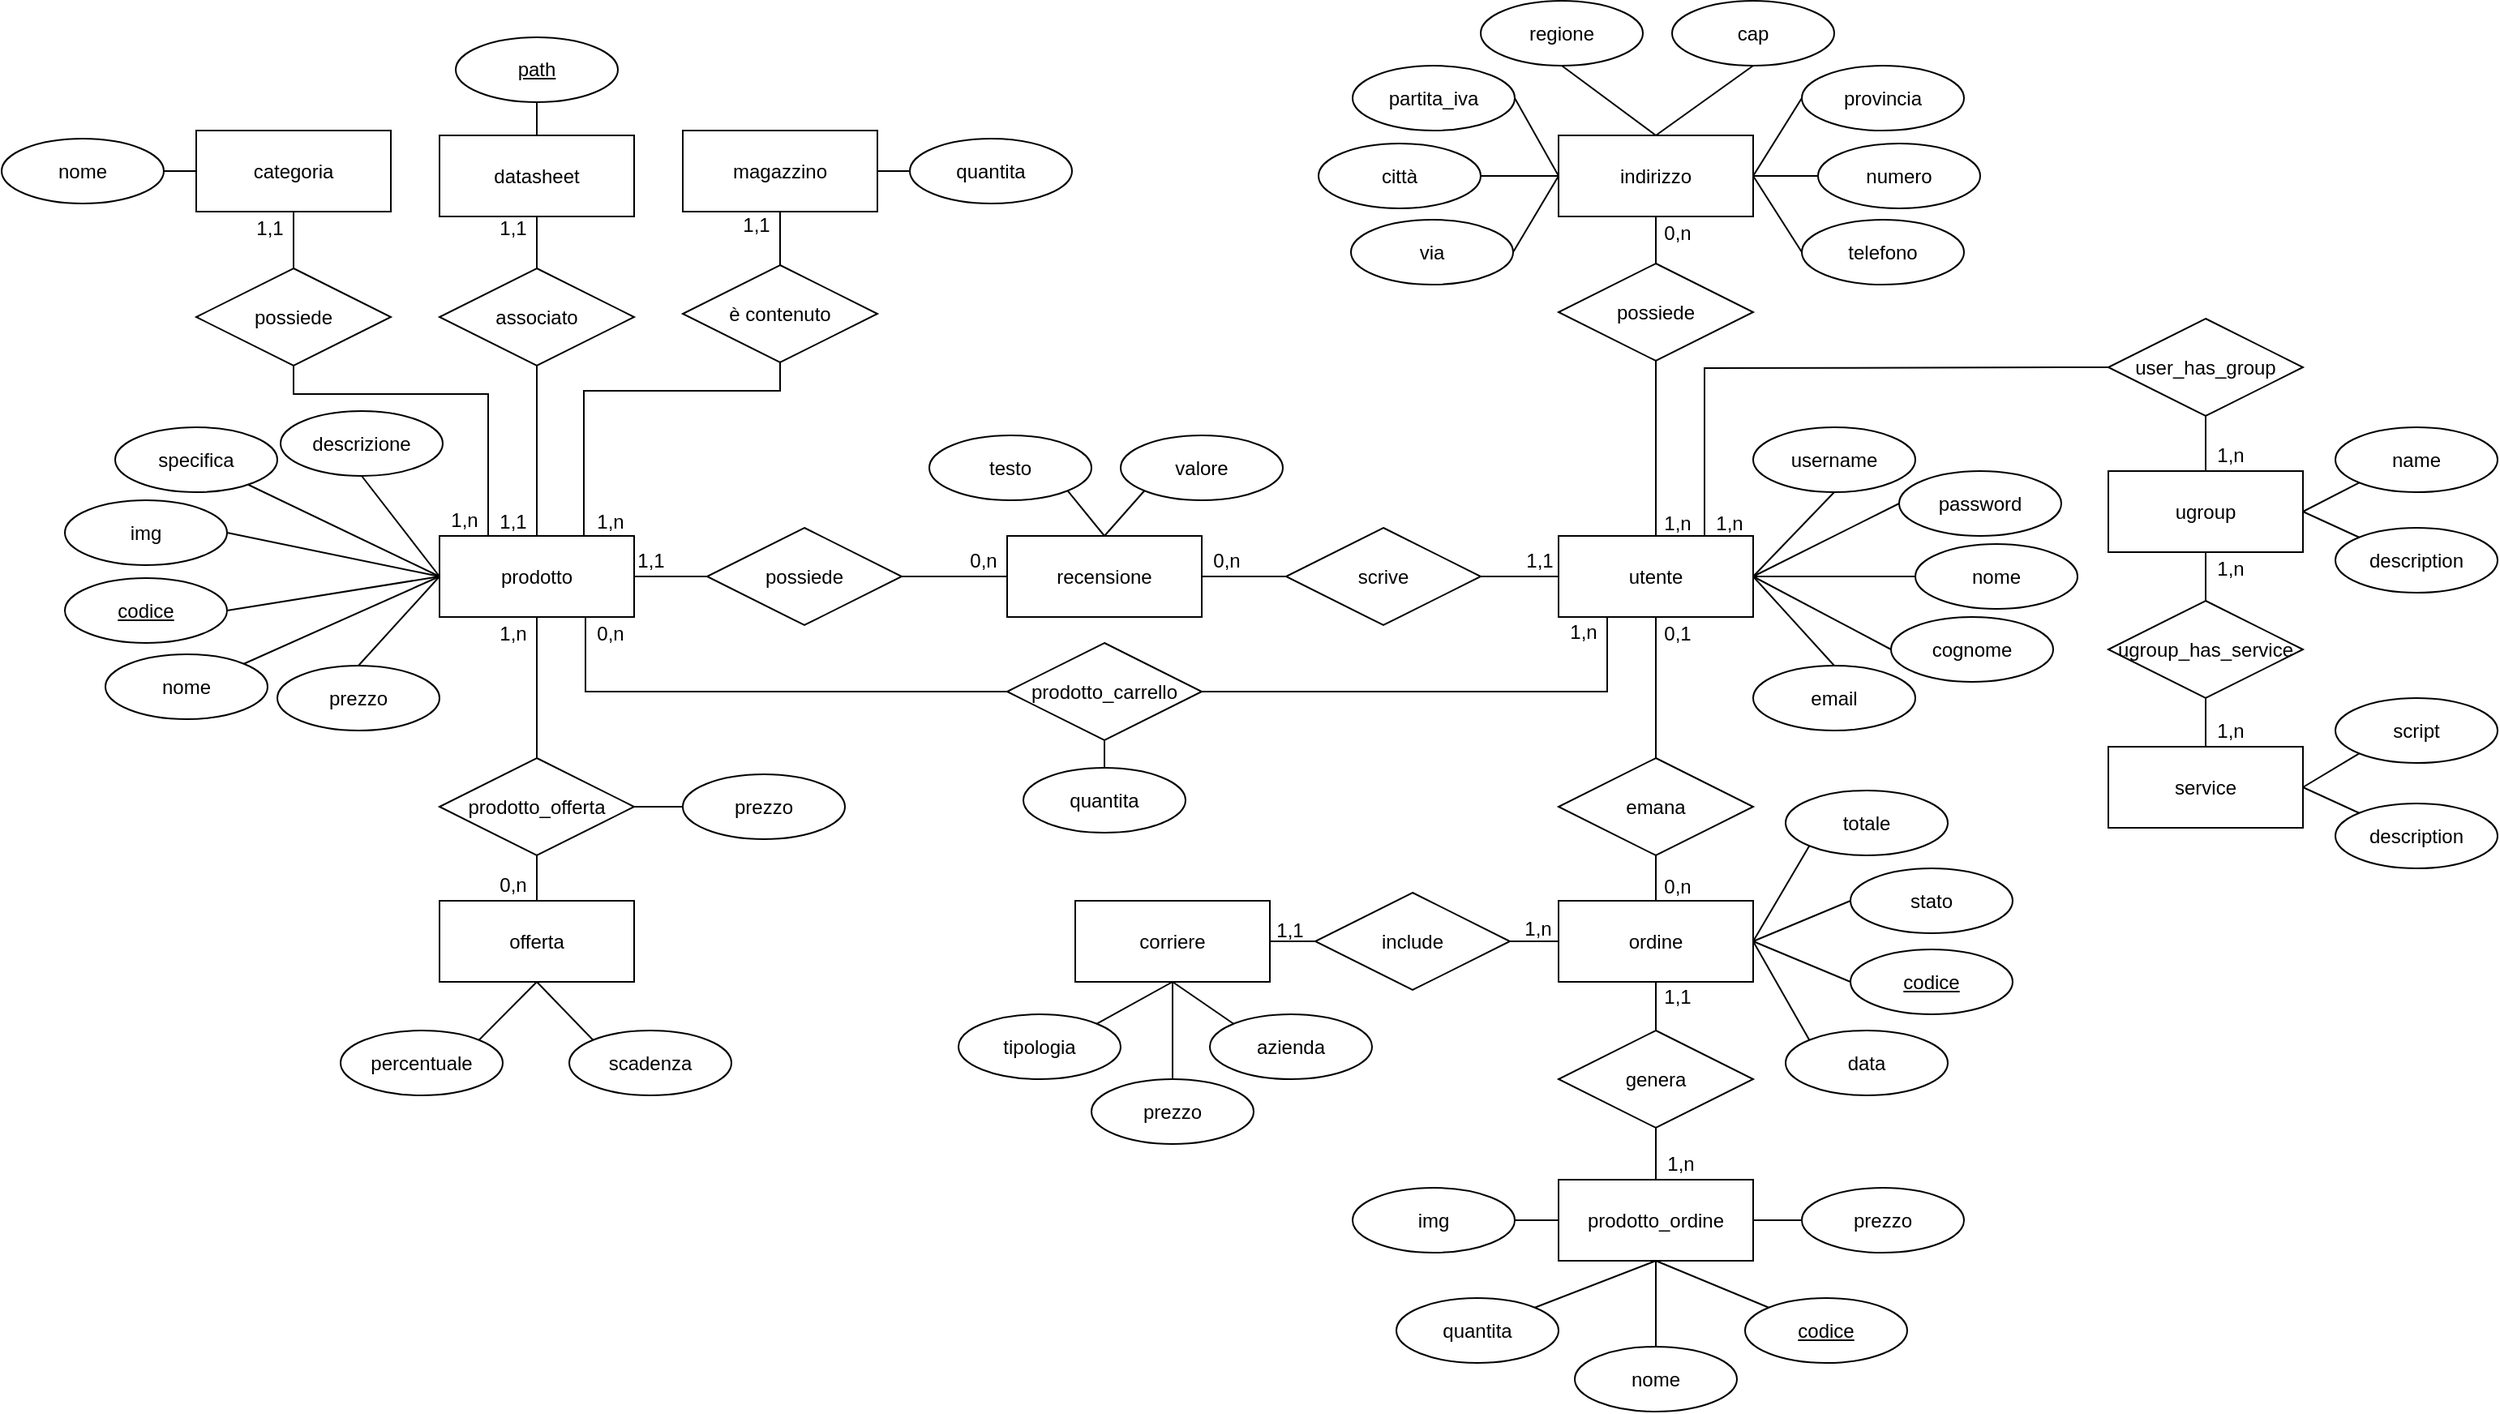 <mxfile version="18.0.4" type="device"><diagram id="rZBCRpn8y3lxOP1_0kcP" name="db_v01"><mxGraphModel dx="2652" dy="927" grid="1" gridSize="10" guides="1" tooltips="1" connect="1" arrows="1" fold="1" page="1" pageScale="1" pageWidth="1169" pageHeight="1654" math="0" shadow="0"><root><mxCell id="0"/><mxCell id="1" parent="0"/><mxCell id="PPL3FIEZLF0GADrZpGpo-33" style="edgeStyle=none;rounded=0;orthogonalLoop=1;jettySize=auto;html=1;exitX=1;exitY=0.5;exitDx=0;exitDy=0;entryX=0;entryY=0.5;entryDx=0;entryDy=0;endArrow=none;endFill=0;strokeColor=default;" parent="1" source="HXTTg1F7yr9fY4xVRhga-2" target="HXTTg1F7yr9fY4xVRhga-7" edge="1"><mxGeometry relative="1" as="geometry"/></mxCell><mxCell id="HXTTg1F7yr9fY4xVRhga-2" value="codice" style="ellipse;whiteSpace=wrap;html=1;align=center;fontStyle=4;" parent="1" vertex="1"><mxGeometry x="-1130" y="383.5" width="100" height="40" as="geometry"/></mxCell><mxCell id="PPL3FIEZLF0GADrZpGpo-35" style="edgeStyle=none;rounded=0;orthogonalLoop=1;jettySize=auto;html=1;exitX=1;exitY=0;exitDx=0;exitDy=0;entryX=0;entryY=0.5;entryDx=0;entryDy=0;endArrow=none;endFill=0;strokeColor=default;" parent="1" source="HXTTg1F7yr9fY4xVRhga-3" target="HXTTg1F7yr9fY4xVRhga-7" edge="1"><mxGeometry relative="1" as="geometry"/></mxCell><mxCell id="HXTTg1F7yr9fY4xVRhga-3" value="nome" style="ellipse;whiteSpace=wrap;html=1;align=center;" parent="1" vertex="1"><mxGeometry x="-1105" y="430.5" width="100" height="40" as="geometry"/></mxCell><mxCell id="PPL3FIEZLF0GADrZpGpo-36" style="edgeStyle=none;rounded=0;orthogonalLoop=1;jettySize=auto;html=1;exitX=0.5;exitY=0;exitDx=0;exitDy=0;entryX=0;entryY=0.5;entryDx=0;entryDy=0;endArrow=none;endFill=0;strokeColor=default;" parent="1" source="HXTTg1F7yr9fY4xVRhga-4" target="HXTTg1F7yr9fY4xVRhga-7" edge="1"><mxGeometry relative="1" as="geometry"/></mxCell><mxCell id="HXTTg1F7yr9fY4xVRhga-4" value="prezzo" style="ellipse;whiteSpace=wrap;html=1;align=center;" parent="1" vertex="1"><mxGeometry x="-999" y="437.5" width="100" height="40" as="geometry"/></mxCell><mxCell id="hb7rKFnI74r9YaULRPb5-3" style="edgeStyle=orthogonalEdgeStyle;rounded=0;orthogonalLoop=1;jettySize=auto;html=1;exitX=0.75;exitY=0;exitDx=0;exitDy=0;entryX=0.5;entryY=1;entryDx=0;entryDy=0;endArrow=none;endFill=0;" parent="1" source="HXTTg1F7yr9fY4xVRhga-7" target="hb7rKFnI74r9YaULRPb5-1" edge="1"><mxGeometry relative="1" as="geometry"><mxPoint x="-1279" y="70" as="sourcePoint"/><Array as="points"><mxPoint x="-810" y="357"/><mxPoint x="-810" y="268"/><mxPoint x="-689" y="268"/></Array></mxGeometry></mxCell><mxCell id="Nj4cu7G2waHQBmU_IpYs-49" style="edgeStyle=orthogonalEdgeStyle;rounded=0;orthogonalLoop=1;jettySize=auto;html=1;exitX=0.75;exitY=1;exitDx=0;exitDy=0;entryX=0;entryY=0.5;entryDx=0;entryDy=0;endArrow=none;endFill=0;" parent="1" source="HXTTg1F7yr9fY4xVRhga-7" target="Nj4cu7G2waHQBmU_IpYs-48" edge="1"><mxGeometry relative="1" as="geometry"><Array as="points"><mxPoint x="-809" y="454"/></Array></mxGeometry></mxCell><mxCell id="N5ZZeixdjZtR9YtJ72bi-24" style="edgeStyle=orthogonalEdgeStyle;rounded=0;orthogonalLoop=1;jettySize=auto;html=1;exitX=1;exitY=0.5;exitDx=0;exitDy=0;entryX=0;entryY=0.5;entryDx=0;entryDy=0;endArrow=none;endFill=0;" parent="1" source="HXTTg1F7yr9fY4xVRhga-7" target="N5ZZeixdjZtR9YtJ72bi-23" edge="1"><mxGeometry relative="1" as="geometry"><Array as="points"><mxPoint x="-679" y="382.5"/></Array></mxGeometry></mxCell><mxCell id="kK_XxSkZ6d9OUdo9F1Rx-5" style="edgeStyle=orthogonalEdgeStyle;rounded=0;orthogonalLoop=1;jettySize=auto;html=1;exitX=0.5;exitY=1;exitDx=0;exitDy=0;entryX=0.5;entryY=0;entryDx=0;entryDy=0;endArrow=none;endFill=0;" edge="1" parent="1" source="HXTTg1F7yr9fY4xVRhga-7" target="PPL3FIEZLF0GADrZpGpo-22"><mxGeometry relative="1" as="geometry"/></mxCell><mxCell id="HXTTg1F7yr9fY4xVRhga-7" value="prodotto" style="whiteSpace=wrap;html=1;align=center;" parent="1" vertex="1"><mxGeometry x="-899" y="357.5" width="120" height="50" as="geometry"/></mxCell><mxCell id="kK_XxSkZ6d9OUdo9F1Rx-3" style="edgeStyle=orthogonalEdgeStyle;rounded=0;orthogonalLoop=1;jettySize=auto;html=1;exitX=0.5;exitY=1;exitDx=0;exitDy=0;endArrow=none;endFill=0;entryX=0.25;entryY=0;entryDx=0;entryDy=0;" edge="1" parent="1" source="HXTTg1F7yr9fY4xVRhga-8" target="HXTTg1F7yr9fY4xVRhga-7"><mxGeometry relative="1" as="geometry"><mxPoint x="-860" y="320" as="targetPoint"/><Array as="points"><mxPoint x="-989" y="270"/><mxPoint x="-869" y="270"/></Array></mxGeometry></mxCell><mxCell id="HXTTg1F7yr9fY4xVRhga-8" value="possiede" style="shape=rhombus;perimeter=rhombusPerimeter;whiteSpace=wrap;html=1;align=center;" parent="1" vertex="1"><mxGeometry x="-1049" y="192.5" width="120" height="60" as="geometry"/></mxCell><mxCell id="PPL3FIEZLF0GADrZpGpo-17" style="edgeStyle=orthogonalEdgeStyle;rounded=0;orthogonalLoop=1;jettySize=auto;html=1;exitX=0.5;exitY=1;exitDx=0;exitDy=0;entryX=0.5;entryY=0;entryDx=0;entryDy=0;endArrow=none;endFill=0;strokeColor=default;" parent="1" source="dRcfp_UVzo1Xr5OwUOKP-3" target="PPL3FIEZLF0GADrZpGpo-8" edge="1"><mxGeometry relative="1" as="geometry"/></mxCell><mxCell id="PPL3FIEZLF0GADrZpGpo-71" style="edgeStyle=none;rounded=0;orthogonalLoop=1;jettySize=auto;html=1;exitX=1;exitY=0.5;exitDx=0;exitDy=0;entryX=0;entryY=1;entryDx=0;entryDy=0;endArrow=none;endFill=0;strokeColor=default;" parent="1" source="dRcfp_UVzo1Xr5OwUOKP-3" target="Nj4cu7G2waHQBmU_IpYs-57" edge="1"><mxGeometry relative="1" as="geometry"/></mxCell><mxCell id="PPL3FIEZLF0GADrZpGpo-72" style="edgeStyle=none;rounded=0;orthogonalLoop=1;jettySize=auto;html=1;exitX=1;exitY=0.5;exitDx=0;exitDy=0;entryX=0;entryY=0.5;entryDx=0;entryDy=0;endArrow=none;endFill=0;strokeColor=default;" parent="1" source="dRcfp_UVzo1Xr5OwUOKP-3" target="4EYqwgqDkpDHo7v0obJj-6" edge="1"><mxGeometry relative="1" as="geometry"/></mxCell><mxCell id="PPL3FIEZLF0GADrZpGpo-73" style="edgeStyle=none;rounded=0;orthogonalLoop=1;jettySize=auto;html=1;exitX=1;exitY=0.5;exitDx=0;exitDy=0;entryX=0;entryY=0.5;entryDx=0;entryDy=0;endArrow=none;endFill=0;strokeColor=default;" parent="1" source="dRcfp_UVzo1Xr5OwUOKP-3" target="Nj4cu7G2waHQBmU_IpYs-68" edge="1"><mxGeometry relative="1" as="geometry"/></mxCell><mxCell id="PPL3FIEZLF0GADrZpGpo-74" style="edgeStyle=none;rounded=0;orthogonalLoop=1;jettySize=auto;html=1;exitX=1;exitY=0.5;exitDx=0;exitDy=0;entryX=0;entryY=0;entryDx=0;entryDy=0;endArrow=none;endFill=0;strokeColor=default;" parent="1" source="dRcfp_UVzo1Xr5OwUOKP-3" target="Nj4cu7G2waHQBmU_IpYs-70" edge="1"><mxGeometry relative="1" as="geometry"/></mxCell><mxCell id="dRcfp_UVzo1Xr5OwUOKP-3" value="ordine" style="whiteSpace=wrap;html=1;align=center;" parent="1" vertex="1"><mxGeometry x="-209" y="582.5" width="120" height="50" as="geometry"/></mxCell><mxCell id="PPL3FIEZLF0GADrZpGpo-43" style="edgeStyle=none;rounded=0;orthogonalLoop=1;jettySize=auto;html=1;exitX=0.5;exitY=1;exitDx=0;exitDy=0;endArrow=none;endFill=0;strokeColor=default;" parent="1" source="dRcfp_UVzo1Xr5OwUOKP-5" target="Nj4cu7G2waHQBmU_IpYs-15" edge="1"><mxGeometry relative="1" as="geometry"/></mxCell><mxCell id="PPL3FIEZLF0GADrZpGpo-52" style="edgeStyle=none;rounded=0;orthogonalLoop=1;jettySize=auto;html=1;exitX=1;exitY=0.5;exitDx=0;exitDy=0;entryX=0;entryY=0.5;entryDx=0;entryDy=0;endArrow=none;endFill=0;strokeColor=default;" parent="1" source="dRcfp_UVzo1Xr5OwUOKP-5" target="Nj4cu7G2waHQBmU_IpYs-5" edge="1"><mxGeometry relative="1" as="geometry"/></mxCell><mxCell id="dRcfp_UVzo1Xr5OwUOKP-5" value="indirizzo" style="whiteSpace=wrap;html=1;align=center;" parent="1" vertex="1"><mxGeometry x="-209" y="110.5" width="120" height="50" as="geometry"/></mxCell><mxCell id="Nj4cu7G2waHQBmU_IpYs-40" style="edgeStyle=orthogonalEdgeStyle;rounded=0;orthogonalLoop=1;jettySize=auto;html=1;exitX=0.5;exitY=0;exitDx=0;exitDy=0;endArrow=none;endFill=0;entryX=0.5;entryY=1;entryDx=0;entryDy=0;" parent="1" source="dRcfp_UVzo1Xr5OwUOKP-6" target="Nj4cu7G2waHQBmU_IpYs-15" edge="1"><mxGeometry relative="1" as="geometry"><mxPoint x="-149" y="320.5" as="targetPoint"/><Array as="points"/></mxGeometry></mxCell><mxCell id="Nj4cu7G2waHQBmU_IpYs-66" style="rounded=0;orthogonalLoop=1;jettySize=auto;html=1;exitX=0.5;exitY=1;exitDx=0;exitDy=0;entryX=0.5;entryY=0;entryDx=0;entryDy=0;endArrow=none;endFill=0;" parent="1" source="dRcfp_UVzo1Xr5OwUOKP-6" target="Nj4cu7G2waHQBmU_IpYs-65" edge="1"><mxGeometry relative="1" as="geometry"><mxPoint x="-169" y="367.5" as="sourcePoint"/></mxGeometry></mxCell><mxCell id="PPL3FIEZLF0GADrZpGpo-54" style="edgeStyle=none;rounded=0;orthogonalLoop=1;jettySize=auto;html=1;exitX=1;exitY=0.5;exitDx=0;exitDy=0;entryX=0.5;entryY=1;entryDx=0;entryDy=0;endArrow=none;endFill=0;strokeColor=default;" parent="1" source="dRcfp_UVzo1Xr5OwUOKP-6" target="Nj4cu7G2waHQBmU_IpYs-1" edge="1"><mxGeometry relative="1" as="geometry"/></mxCell><mxCell id="PPL3FIEZLF0GADrZpGpo-55" style="edgeStyle=none;rounded=0;orthogonalLoop=1;jettySize=auto;html=1;exitX=1;exitY=0.5;exitDx=0;exitDy=0;entryX=0;entryY=0.5;entryDx=0;entryDy=0;endArrow=none;endFill=0;strokeColor=default;" parent="1" source="dRcfp_UVzo1Xr5OwUOKP-6" target="LU8GtvrZ2vo2hRmfdLnF-4" edge="1"><mxGeometry relative="1" as="geometry"/></mxCell><mxCell id="PPL3FIEZLF0GADrZpGpo-56" style="edgeStyle=none;rounded=0;orthogonalLoop=1;jettySize=auto;html=1;exitX=1;exitY=0.5;exitDx=0;exitDy=0;entryX=0;entryY=0.5;entryDx=0;entryDy=0;endArrow=none;endFill=0;strokeColor=default;" parent="1" source="dRcfp_UVzo1Xr5OwUOKP-6" target="LU8GtvrZ2vo2hRmfdLnF-1" edge="1"><mxGeometry relative="1" as="geometry"/></mxCell><mxCell id="PPL3FIEZLF0GADrZpGpo-57" style="edgeStyle=none;rounded=0;orthogonalLoop=1;jettySize=auto;html=1;exitX=1;exitY=0.5;exitDx=0;exitDy=0;entryX=0;entryY=0.5;entryDx=0;entryDy=0;endArrow=none;endFill=0;strokeColor=default;" parent="1" source="dRcfp_UVzo1Xr5OwUOKP-6" target="LU8GtvrZ2vo2hRmfdLnF-2" edge="1"><mxGeometry relative="1" as="geometry"/></mxCell><mxCell id="PPL3FIEZLF0GADrZpGpo-58" style="edgeStyle=none;rounded=0;orthogonalLoop=1;jettySize=auto;html=1;exitX=1;exitY=0.5;exitDx=0;exitDy=0;entryX=0.5;entryY=0;entryDx=0;entryDy=0;endArrow=none;endFill=0;strokeColor=default;" parent="1" source="dRcfp_UVzo1Xr5OwUOKP-6" target="LU8GtvrZ2vo2hRmfdLnF-3" edge="1"><mxGeometry relative="1" as="geometry"/></mxCell><mxCell id="PPL3FIEZLF0GADrZpGpo-96" style="edgeStyle=none;rounded=0;orthogonalLoop=1;jettySize=auto;html=1;exitX=0.75;exitY=0;exitDx=0;exitDy=0;entryX=0;entryY=0.5;entryDx=0;entryDy=0;endArrow=none;endFill=0;strokeColor=default;" parent="1" source="dRcfp_UVzo1Xr5OwUOKP-6" target="PPL3FIEZLF0GADrZpGpo-83" edge="1"><mxGeometry relative="1" as="geometry"><Array as="points"><mxPoint x="-119" y="254"/></Array></mxGeometry></mxCell><mxCell id="dRcfp_UVzo1Xr5OwUOKP-6" value="utente" style="whiteSpace=wrap;html=1;align=center;" parent="1" vertex="1"><mxGeometry x="-209" y="357.5" width="120" height="50" as="geometry"/></mxCell><mxCell id="dRcfp_UVzo1Xr5OwUOKP-43" style="edgeStyle=orthogonalEdgeStyle;rounded=0;orthogonalLoop=1;jettySize=auto;html=1;exitX=0;exitY=0.5;exitDx=0;exitDy=0;entryX=1;entryY=0.5;entryDx=0;entryDy=0;endArrow=none;endFill=0;" parent="1" source="dRcfp_UVzo1Xr5OwUOKP-9" target="N5ZZeixdjZtR9YtJ72bi-23" edge="1"><mxGeometry relative="1" as="geometry"/></mxCell><mxCell id="dRcfp_UVzo1Xr5OwUOKP-9" value="recensione" style="whiteSpace=wrap;html=1;align=center;" parent="1" vertex="1"><mxGeometry x="-549" y="357.5" width="120" height="50" as="geometry"/></mxCell><mxCell id="dRcfp_UVzo1Xr5OwUOKP-34" style="edgeStyle=orthogonalEdgeStyle;rounded=0;orthogonalLoop=1;jettySize=auto;html=1;exitX=0.5;exitY=1;exitDx=0;exitDy=0;entryX=0.5;entryY=0;entryDx=0;entryDy=0;endArrow=none;endFill=0;" parent="1" source="dRcfp_UVzo1Xr5OwUOKP-10" target="HXTTg1F7yr9fY4xVRhga-8" edge="1"><mxGeometry relative="1" as="geometry"/></mxCell><mxCell id="dRcfp_UVzo1Xr5OwUOKP-10" value="categoria" style="whiteSpace=wrap;html=1;align=center;" parent="1" vertex="1"><mxGeometry x="-1049" y="107.5" width="120" height="50" as="geometry"/></mxCell><mxCell id="dRcfp_UVzo1Xr5OwUOKP-40" style="rounded=0;orthogonalLoop=1;jettySize=auto;html=1;endArrow=none;endFill=0;entryX=0.5;entryY=0;entryDx=0;entryDy=0;exitX=0;exitY=1;exitDx=0;exitDy=0;" parent="1" source="dRcfp_UVzo1Xr5OwUOKP-17" target="dRcfp_UVzo1Xr5OwUOKP-9" edge="1"><mxGeometry relative="1" as="geometry"><mxPoint x="-674" y="107.5" as="targetPoint"/></mxGeometry></mxCell><mxCell id="dRcfp_UVzo1Xr5OwUOKP-17" value="valore" style="ellipse;whiteSpace=wrap;html=1;align=center;" parent="1" vertex="1"><mxGeometry x="-479" y="295.5" width="100" height="40" as="geometry"/></mxCell><mxCell id="dRcfp_UVzo1Xr5OwUOKP-39" style="rounded=0;orthogonalLoop=1;jettySize=auto;html=1;exitX=1;exitY=1;exitDx=0;exitDy=0;entryX=0.5;entryY=0;entryDx=0;entryDy=0;endArrow=none;endFill=0;" parent="1" source="dRcfp_UVzo1Xr5OwUOKP-19" target="dRcfp_UVzo1Xr5OwUOKP-9" edge="1"><mxGeometry relative="1" as="geometry"/></mxCell><mxCell id="dRcfp_UVzo1Xr5OwUOKP-19" value="testo" style="ellipse;whiteSpace=wrap;html=1;align=center;" parent="1" vertex="1"><mxGeometry x="-597" y="295.5" width="100" height="40" as="geometry"/></mxCell><mxCell id="dRcfp_UVzo1Xr5OwUOKP-20" value="quantita" style="ellipse;whiteSpace=wrap;html=1;align=center;" parent="1" vertex="1"><mxGeometry x="-609" y="112.5" width="100" height="40" as="geometry"/></mxCell><mxCell id="dRcfp_UVzo1Xr5OwUOKP-25" value="offerta" style="whiteSpace=wrap;html=1;align=center;" parent="1" vertex="1"><mxGeometry x="-899" y="582.5" width="120" height="50" as="geometry"/></mxCell><mxCell id="kK_XxSkZ6d9OUdo9F1Rx-7" style="rounded=0;orthogonalLoop=1;jettySize=auto;html=1;exitX=1;exitY=0;exitDx=0;exitDy=0;entryX=0.5;entryY=1;entryDx=0;entryDy=0;endArrow=none;endFill=0;" edge="1" parent="1" source="dRcfp_UVzo1Xr5OwUOKP-26" target="dRcfp_UVzo1Xr5OwUOKP-25"><mxGeometry relative="1" as="geometry"/></mxCell><mxCell id="dRcfp_UVzo1Xr5OwUOKP-26" value="percentuale" style="ellipse;whiteSpace=wrap;html=1;align=center;" parent="1" vertex="1"><mxGeometry x="-960" y="662.5" width="100" height="40" as="geometry"/></mxCell><mxCell id="PPL3FIEZLF0GADrZpGpo-30" style="edgeStyle=orthogonalEdgeStyle;rounded=0;orthogonalLoop=1;jettySize=auto;html=1;exitX=1;exitY=0.5;exitDx=0;exitDy=0;entryX=0;entryY=0.5;entryDx=0;entryDy=0;endArrow=none;endFill=0;strokeColor=default;" parent="1" source="dRcfp_UVzo1Xr5OwUOKP-35" target="dRcfp_UVzo1Xr5OwUOKP-10" edge="1"><mxGeometry relative="1" as="geometry"/></mxCell><mxCell id="dRcfp_UVzo1Xr5OwUOKP-35" value="nome" style="ellipse;whiteSpace=wrap;html=1;align=center;" parent="1" vertex="1"><mxGeometry x="-1169" y="112.5" width="100" height="40" as="geometry"/></mxCell><mxCell id="PPL3FIEZLF0GADrZpGpo-29" style="edgeStyle=orthogonalEdgeStyle;rounded=0;orthogonalLoop=1;jettySize=auto;html=1;exitX=0.5;exitY=0;exitDx=0;exitDy=0;entryX=0.5;entryY=1;entryDx=0;entryDy=0;endArrow=none;endFill=0;strokeColor=default;" parent="1" source="hb7rKFnI74r9YaULRPb5-1" target="hb7rKFnI74r9YaULRPb5-5" edge="1"><mxGeometry relative="1" as="geometry"/></mxCell><mxCell id="hb7rKFnI74r9YaULRPb5-1" value="è contenuto" style="shape=rhombus;perimeter=rhombusPerimeter;whiteSpace=wrap;html=1;align=center;" parent="1" vertex="1"><mxGeometry x="-749" y="190.5" width="120" height="60" as="geometry"/></mxCell><mxCell id="PPL3FIEZLF0GADrZpGpo-31" style="edgeStyle=orthogonalEdgeStyle;rounded=0;orthogonalLoop=1;jettySize=auto;html=1;exitX=1;exitY=0.5;exitDx=0;exitDy=0;entryX=0;entryY=0.5;entryDx=0;entryDy=0;endArrow=none;endFill=0;strokeColor=default;" parent="1" source="hb7rKFnI74r9YaULRPb5-5" target="dRcfp_UVzo1Xr5OwUOKP-20" edge="1"><mxGeometry relative="1" as="geometry"/></mxCell><mxCell id="hb7rKFnI74r9YaULRPb5-5" value="magazzino" style="shape=ext;margin=0;double=0;whiteSpace=wrap;html=1;align=center;strokeWidth=1;" parent="1" vertex="1"><mxGeometry x="-749" y="107.5" width="120" height="50" as="geometry"/></mxCell><mxCell id="LU8GtvrZ2vo2hRmfdLnF-1" value="nome" style="ellipse;whiteSpace=wrap;html=1;align=center;" parent="1" vertex="1"><mxGeometry x="11" y="362.5" width="100" height="40" as="geometry"/></mxCell><mxCell id="LU8GtvrZ2vo2hRmfdLnF-2" value="cognome" style="ellipse;whiteSpace=wrap;html=1;align=center;" parent="1" vertex="1"><mxGeometry x="-4" y="407.5" width="100" height="40" as="geometry"/></mxCell><mxCell id="LU8GtvrZ2vo2hRmfdLnF-3" value="email" style="ellipse;whiteSpace=wrap;html=1;align=center;" parent="1" vertex="1"><mxGeometry x="-89" y="437.5" width="100" height="40" as="geometry"/></mxCell><mxCell id="LU8GtvrZ2vo2hRmfdLnF-4" value="password" style="ellipse;whiteSpace=wrap;html=1;align=center;" parent="1" vertex="1"><mxGeometry x="1" y="317.5" width="100" height="40" as="geometry"/></mxCell><mxCell id="Nj4cu7G2waHQBmU_IpYs-64" style="edgeStyle=orthogonalEdgeStyle;rounded=0;orthogonalLoop=1;jettySize=auto;html=1;exitX=0.5;exitY=0;exitDx=0;exitDy=0;entryX=0.5;entryY=1;entryDx=0;entryDy=0;endArrow=none;endFill=0;" parent="1" edge="1"><mxGeometry relative="1" as="geometry"><mxPoint x="-489" y="533.5" as="sourcePoint"/><mxPoint x="-489" y="523.5" as="targetPoint"/></mxGeometry></mxCell><mxCell id="tV9_cfzH09w8gij1NPxG-5" value="quantita" style="ellipse;whiteSpace=wrap;html=1;align=center;" parent="1" vertex="1"><mxGeometry x="-539" y="500.5" width="100" height="40" as="geometry"/></mxCell><mxCell id="Nj4cu7G2waHQBmU_IpYs-1" value="username" style="ellipse;whiteSpace=wrap;html=1;align=center;" parent="1" vertex="1"><mxGeometry x="-89" y="290.5" width="100" height="40" as="geometry"/></mxCell><mxCell id="Nj4cu7G2waHQBmU_IpYs-15" value="possiede" style="shape=rhombus;perimeter=rhombusPerimeter;whiteSpace=wrap;html=1;align=center;" parent="1" vertex="1"><mxGeometry x="-209" y="189.5" width="120" height="60" as="geometry"/></mxCell><mxCell id="Nj4cu7G2waHQBmU_IpYs-44" style="edgeStyle=orthogonalEdgeStyle;rounded=0;orthogonalLoop=1;jettySize=auto;html=1;exitX=0;exitY=0.5;exitDx=0;exitDy=0;entryX=1;entryY=0.5;entryDx=0;entryDy=0;endArrow=none;endFill=0;" parent="1" source="Nj4cu7G2waHQBmU_IpYs-42" target="dRcfp_UVzo1Xr5OwUOKP-9" edge="1"><mxGeometry relative="1" as="geometry"><Array as="points"><mxPoint x="-394" y="382.5"/><mxPoint x="-394" y="382.5"/></Array></mxGeometry></mxCell><mxCell id="PPL3FIEZLF0GADrZpGpo-26" style="edgeStyle=orthogonalEdgeStyle;rounded=0;orthogonalLoop=1;jettySize=auto;html=1;exitX=1;exitY=0.5;exitDx=0;exitDy=0;entryX=0;entryY=0.5;entryDx=0;entryDy=0;endArrow=none;endFill=0;strokeColor=default;" parent="1" source="Nj4cu7G2waHQBmU_IpYs-42" target="dRcfp_UVzo1Xr5OwUOKP-6" edge="1"><mxGeometry relative="1" as="geometry"/></mxCell><mxCell id="Nj4cu7G2waHQBmU_IpYs-42" value="scrive" style="shape=rhombus;perimeter=rhombusPerimeter;whiteSpace=wrap;html=1;align=center;" parent="1" vertex="1"><mxGeometry x="-377" y="352.5" width="120" height="60" as="geometry"/></mxCell><mxCell id="Nj4cu7G2waHQBmU_IpYs-50" style="edgeStyle=orthogonalEdgeStyle;rounded=0;orthogonalLoop=1;jettySize=auto;html=1;entryX=0.25;entryY=1;entryDx=0;entryDy=0;endArrow=none;endFill=0;exitX=1;exitY=0.5;exitDx=0;exitDy=0;" parent="1" source="Nj4cu7G2waHQBmU_IpYs-48" target="dRcfp_UVzo1Xr5OwUOKP-6" edge="1"><mxGeometry relative="1" as="geometry"><mxPoint x="-178.95" y="367.47" as="targetPoint"/><mxPoint x="-429.001" y="467.496" as="sourcePoint"/><Array as="points"><mxPoint x="-179" y="454"/></Array></mxGeometry></mxCell><mxCell id="PPL3FIEZLF0GADrZpGpo-78" style="edgeStyle=none;rounded=0;orthogonalLoop=1;jettySize=auto;html=1;exitX=0.5;exitY=1;exitDx=0;exitDy=0;entryX=0.5;entryY=0;entryDx=0;entryDy=0;endArrow=none;endFill=0;strokeColor=default;" parent="1" source="Nj4cu7G2waHQBmU_IpYs-48" target="tV9_cfzH09w8gij1NPxG-5" edge="1"><mxGeometry relative="1" as="geometry"/></mxCell><mxCell id="Nj4cu7G2waHQBmU_IpYs-48" value="prodotto_carrello" style="shape=rhombus;perimeter=rhombusPerimeter;whiteSpace=wrap;html=1;align=center;" parent="1" vertex="1"><mxGeometry x="-549" y="423.5" width="120" height="60" as="geometry"/></mxCell><mxCell id="Nj4cu7G2waHQBmU_IpYs-57" value="totale" style="ellipse;whiteSpace=wrap;html=1;align=center;" parent="1" vertex="1"><mxGeometry x="-69" y="514.5" width="100" height="40" as="geometry"/></mxCell><mxCell id="Nj4cu7G2waHQBmU_IpYs-67" style="edgeStyle=none;rounded=0;orthogonalLoop=1;jettySize=auto;html=1;exitX=0.5;exitY=1;exitDx=0;exitDy=0;entryX=0.5;entryY=0;entryDx=0;entryDy=0;endArrow=none;endFill=0;" parent="1" source="Nj4cu7G2waHQBmU_IpYs-65" target="dRcfp_UVzo1Xr5OwUOKP-3" edge="1"><mxGeometry relative="1" as="geometry"/></mxCell><mxCell id="Nj4cu7G2waHQBmU_IpYs-65" value="emana" style="shape=rhombus;perimeter=rhombusPerimeter;whiteSpace=wrap;html=1;align=center;" parent="1" vertex="1"><mxGeometry x="-209" y="494.5" width="120" height="60" as="geometry"/></mxCell><mxCell id="Nj4cu7G2waHQBmU_IpYs-68" value="codice" style="ellipse;whiteSpace=wrap;html=1;align=center;fontStyle=4" parent="1" vertex="1"><mxGeometry x="-29" y="612.5" width="100" height="40" as="geometry"/></mxCell><mxCell id="Nj4cu7G2waHQBmU_IpYs-70" value="data" style="ellipse;whiteSpace=wrap;html=1;align=center;" parent="1" vertex="1"><mxGeometry x="-69" y="662.5" width="100" height="40" as="geometry"/></mxCell><mxCell id="N5ZZeixdjZtR9YtJ72bi-7" value="1,n" style="text;html=1;align=center;verticalAlign=middle;resizable=0;points=[];autosize=1;strokeColor=none;fillColor=none;" parent="1" vertex="1"><mxGeometry x="-899" y="337.5" width="30" height="20" as="geometry"/></mxCell><mxCell id="N5ZZeixdjZtR9YtJ72bi-9" value="0,n" style="text;html=1;align=center;verticalAlign=middle;resizable=0;points=[];autosize=1;strokeColor=none;fillColor=none;" parent="1" vertex="1"><mxGeometry x="-869" y="562.5" width="30" height="20" as="geometry"/></mxCell><mxCell id="N5ZZeixdjZtR9YtJ72bi-10" value="0,n" style="text;html=1;align=center;verticalAlign=middle;resizable=0;points=[];autosize=1;strokeColor=none;fillColor=none;" parent="1" vertex="1"><mxGeometry x="-579" y="362.5" width="30" height="20" as="geometry"/></mxCell><mxCell id="N5ZZeixdjZtR9YtJ72bi-11" value="1,n" style="text;html=1;align=center;verticalAlign=middle;resizable=0;points=[];autosize=1;strokeColor=none;fillColor=none;" parent="1" vertex="1"><mxGeometry x="-809" y="338.5" width="30" height="20" as="geometry"/></mxCell><mxCell id="N5ZZeixdjZtR9YtJ72bi-12" value="1,1" style="text;html=1;align=center;verticalAlign=middle;resizable=0;points=[];autosize=1;strokeColor=none;fillColor=none;" parent="1" vertex="1"><mxGeometry x="-784" y="362.5" width="30" height="20" as="geometry"/></mxCell><mxCell id="N5ZZeixdjZtR9YtJ72bi-13" value="0,n" style="text;html=1;align=center;verticalAlign=middle;resizable=0;points=[];autosize=1;strokeColor=none;fillColor=none;" parent="1" vertex="1"><mxGeometry x="-809" y="407.5" width="30" height="20" as="geometry"/></mxCell><mxCell id="N5ZZeixdjZtR9YtJ72bi-17" value="0,1" style="text;html=1;align=center;verticalAlign=middle;resizable=0;points=[];autosize=1;strokeColor=none;fillColor=none;" parent="1" vertex="1"><mxGeometry x="-151" y="407.5" width="30" height="20" as="geometry"/></mxCell><mxCell id="N5ZZeixdjZtR9YtJ72bi-18" value="0,n" style="text;html=1;align=center;verticalAlign=middle;resizable=0;points=[];autosize=1;strokeColor=none;fillColor=none;" parent="1" vertex="1"><mxGeometry x="-151" y="160.5" width="30" height="20" as="geometry"/></mxCell><mxCell id="N5ZZeixdjZtR9YtJ72bi-19" value="1,1" style="text;html=1;align=center;verticalAlign=middle;resizable=0;points=[];autosize=1;strokeColor=none;fillColor=none;" parent="1" vertex="1"><mxGeometry x="-236" y="362.5" width="30" height="20" as="geometry"/></mxCell><mxCell id="N5ZZeixdjZtR9YtJ72bi-20" value="0,n" style="text;html=1;align=center;verticalAlign=middle;resizable=0;points=[];autosize=1;strokeColor=none;fillColor=none;" parent="1" vertex="1"><mxGeometry x="-429" y="362.5" width="30" height="20" as="geometry"/></mxCell><mxCell id="N5ZZeixdjZtR9YtJ72bi-21" value="1,n" style="text;html=1;align=center;verticalAlign=middle;resizable=0;points=[];autosize=1;strokeColor=none;fillColor=none;" parent="1" vertex="1"><mxGeometry x="-151" y="339.5" width="30" height="20" as="geometry"/></mxCell><mxCell id="N5ZZeixdjZtR9YtJ72bi-22" value="0,n" style="text;html=1;align=center;verticalAlign=middle;resizable=0;points=[];autosize=1;strokeColor=none;fillColor=none;" parent="1" vertex="1"><mxGeometry x="-151" y="563.5" width="30" height="20" as="geometry"/></mxCell><mxCell id="N5ZZeixdjZtR9YtJ72bi-23" value="possiede" style="shape=rhombus;perimeter=rhombusPerimeter;whiteSpace=wrap;html=1;align=center;" parent="1" vertex="1"><mxGeometry x="-734" y="352.5" width="120" height="60" as="geometry"/></mxCell><mxCell id="N5ZZeixdjZtR9YtJ72bi-25" value="1,1" style="text;html=1;align=center;verticalAlign=middle;resizable=0;points=[];autosize=1;strokeColor=none;fillColor=none;" parent="1" vertex="1"><mxGeometry x="-719" y="155.5" width="30" height="20" as="geometry"/></mxCell><mxCell id="N5ZZeixdjZtR9YtJ72bi-26" value="1,1" style="text;html=1;align=center;verticalAlign=middle;resizable=0;points=[];autosize=1;strokeColor=none;fillColor=none;" parent="1" vertex="1"><mxGeometry x="-1019" y="157.5" width="30" height="20" as="geometry"/></mxCell><mxCell id="tVe89nmwy5Qf4MbLb8Wk-3" style="edgeStyle=orthogonalEdgeStyle;rounded=0;orthogonalLoop=1;jettySize=auto;html=1;entryX=0.5;entryY=1;entryDx=0;entryDy=0;endArrow=none;endFill=0;" parent="1" source="tVe89nmwy5Qf4MbLb8Wk-2" target="tVe89nmwy5Qf4MbLb8Wk-1" edge="1"><mxGeometry relative="1" as="geometry"/></mxCell><mxCell id="kK_XxSkZ6d9OUdo9F1Rx-2" style="edgeStyle=orthogonalEdgeStyle;rounded=0;orthogonalLoop=1;jettySize=auto;html=1;exitX=0.5;exitY=1;exitDx=0;exitDy=0;entryX=0.5;entryY=0;entryDx=0;entryDy=0;endArrow=none;endFill=0;" edge="1" parent="1" source="tVe89nmwy5Qf4MbLb8Wk-2" target="HXTTg1F7yr9fY4xVRhga-7"><mxGeometry relative="1" as="geometry"/></mxCell><mxCell id="tVe89nmwy5Qf4MbLb8Wk-2" value="associato" style="shape=rhombus;perimeter=rhombusPerimeter;whiteSpace=wrap;html=1;align=center;" parent="1" vertex="1"><mxGeometry x="-899" y="192.5" width="120" height="60" as="geometry"/></mxCell><mxCell id="tVe89nmwy5Qf4MbLb8Wk-5" value="1,1" style="text;html=1;align=center;verticalAlign=middle;resizable=0;points=[];autosize=1;strokeColor=none;fillColor=none;" parent="1" vertex="1"><mxGeometry x="-869" y="338.5" width="30" height="20" as="geometry"/></mxCell><mxCell id="tVe89nmwy5Qf4MbLb8Wk-7" style="edgeStyle=orthogonalEdgeStyle;rounded=0;orthogonalLoop=1;jettySize=auto;html=1;exitX=0.5;exitY=1;exitDx=0;exitDy=0;entryX=0.5;entryY=0;entryDx=0;entryDy=0;endArrow=none;endFill=0;" parent="1" source="tVe89nmwy5Qf4MbLb8Wk-6" target="tVe89nmwy5Qf4MbLb8Wk-1" edge="1"><mxGeometry relative="1" as="geometry"/></mxCell><mxCell id="tVe89nmwy5Qf4MbLb8Wk-6" value="path" style="ellipse;whiteSpace=wrap;html=1;align=center;fontStyle=4;" parent="1" vertex="1"><mxGeometry x="-889" y="50" width="100" height="40" as="geometry"/></mxCell><mxCell id="tVe89nmwy5Qf4MbLb8Wk-18" style="edgeStyle=orthogonalEdgeStyle;rounded=0;orthogonalLoop=1;jettySize=auto;html=1;exitX=1;exitY=0.5;exitDx=0;exitDy=0;entryX=0;entryY=0.5;entryDx=0;entryDy=0;endArrow=none;endFill=0;" parent="1" source="tVe89nmwy5Qf4MbLb8Wk-9" target="tVe89nmwy5Qf4MbLb8Wk-17" edge="1"><mxGeometry relative="1" as="geometry"/></mxCell><mxCell id="PPL3FIEZLF0GADrZpGpo-60" style="edgeStyle=none;rounded=0;orthogonalLoop=1;jettySize=auto;html=1;exitX=0.5;exitY=1;exitDx=0;exitDy=0;entryX=0;entryY=0;entryDx=0;entryDy=0;endArrow=none;endFill=0;strokeColor=default;" parent="1" source="tVe89nmwy5Qf4MbLb8Wk-9" target="tVe89nmwy5Qf4MbLb8Wk-12" edge="1"><mxGeometry relative="1" as="geometry"/></mxCell><mxCell id="tVe89nmwy5Qf4MbLb8Wk-9" value="corriere" style="whiteSpace=wrap;html=1;align=center;" parent="1" vertex="1"><mxGeometry x="-507" y="582.5" width="120" height="50" as="geometry"/></mxCell><mxCell id="PPL3FIEZLF0GADrZpGpo-63" style="edgeStyle=none;rounded=0;orthogonalLoop=1;jettySize=auto;html=1;exitX=0.5;exitY=0;exitDx=0;exitDy=0;entryX=0.5;entryY=1;entryDx=0;entryDy=0;endArrow=none;endFill=0;strokeColor=default;" parent="1" source="tVe89nmwy5Qf4MbLb8Wk-10" target="tVe89nmwy5Qf4MbLb8Wk-9" edge="1"><mxGeometry relative="1" as="geometry"/></mxCell><mxCell id="tVe89nmwy5Qf4MbLb8Wk-10" value="prezzo" style="ellipse;whiteSpace=wrap;html=1;align=center;" parent="1" vertex="1"><mxGeometry x="-497" y="692.5" width="100" height="40" as="geometry"/></mxCell><mxCell id="PPL3FIEZLF0GADrZpGpo-61" style="edgeStyle=none;rounded=0;orthogonalLoop=1;jettySize=auto;html=1;exitX=1;exitY=0;exitDx=0;exitDy=0;entryX=0.5;entryY=1;entryDx=0;entryDy=0;endArrow=none;endFill=0;strokeColor=default;" parent="1" source="tVe89nmwy5Qf4MbLb8Wk-11" target="tVe89nmwy5Qf4MbLb8Wk-9" edge="1"><mxGeometry relative="1" as="geometry"/></mxCell><mxCell id="tVe89nmwy5Qf4MbLb8Wk-11" value="tipologia" style="ellipse;whiteSpace=wrap;html=1;align=center;" parent="1" vertex="1"><mxGeometry x="-579" y="652.5" width="100" height="40" as="geometry"/></mxCell><mxCell id="tVe89nmwy5Qf4MbLb8Wk-12" value="azienda" style="ellipse;whiteSpace=wrap;html=1;align=center;" parent="1" vertex="1"><mxGeometry x="-424" y="652.5" width="100" height="40" as="geometry"/></mxCell><mxCell id="tVe89nmwy5Qf4MbLb8Wk-19" style="edgeStyle=orthogonalEdgeStyle;rounded=0;orthogonalLoop=1;jettySize=auto;html=1;exitX=1;exitY=0.5;exitDx=0;exitDy=0;entryX=0;entryY=0.5;entryDx=0;entryDy=0;endArrow=none;endFill=0;" parent="1" source="tVe89nmwy5Qf4MbLb8Wk-17" target="dRcfp_UVzo1Xr5OwUOKP-3" edge="1"><mxGeometry relative="1" as="geometry"/></mxCell><mxCell id="tVe89nmwy5Qf4MbLb8Wk-17" value="include" style="shape=rhombus;perimeter=rhombusPerimeter;whiteSpace=wrap;html=1;align=center;" parent="1" vertex="1"><mxGeometry x="-359" y="577.5" width="120" height="60" as="geometry"/></mxCell><mxCell id="tVe89nmwy5Qf4MbLb8Wk-20" value="1,n" style="text;html=1;align=center;verticalAlign=middle;resizable=0;points=[];autosize=1;strokeColor=none;fillColor=none;" parent="1" vertex="1"><mxGeometry x="-237" y="589.5" width="30" height="20" as="geometry"/></mxCell><mxCell id="tVe89nmwy5Qf4MbLb8Wk-21" value="1,1" style="text;html=1;align=center;verticalAlign=middle;resizable=0;points=[];autosize=1;strokeColor=none;fillColor=none;" parent="1" vertex="1"><mxGeometry x="-390" y="590.5" width="30" height="20" as="geometry"/></mxCell><mxCell id="PPL3FIEZLF0GADrZpGpo-32" style="edgeStyle=none;rounded=0;orthogonalLoop=1;jettySize=auto;html=1;exitX=0.5;exitY=1;exitDx=0;exitDy=0;entryX=0;entryY=0.5;entryDx=0;entryDy=0;endArrow=none;endFill=0;strokeColor=default;" parent="1" source="4EYqwgqDkpDHo7v0obJj-1" target="HXTTg1F7yr9fY4xVRhga-7" edge="1"><mxGeometry relative="1" as="geometry"/></mxCell><mxCell id="4EYqwgqDkpDHo7v0obJj-1" value="descrizione" style="ellipse;whiteSpace=wrap;html=1;align=center;" parent="1" vertex="1"><mxGeometry x="-997" y="280.5" width="100" height="40" as="geometry"/></mxCell><mxCell id="PPL3FIEZLF0GADrZpGpo-39" style="edgeStyle=none;rounded=0;orthogonalLoop=1;jettySize=auto;html=1;entryX=0;entryY=0.5;entryDx=0;entryDy=0;endArrow=none;endFill=0;strokeColor=default;" parent="1" source="4EYqwgqDkpDHo7v0obJj-2" target="HXTTg1F7yr9fY4xVRhga-7" edge="1"><mxGeometry relative="1" as="geometry"/></mxCell><mxCell id="4EYqwgqDkpDHo7v0obJj-2" value="specifica" style="ellipse;whiteSpace=wrap;html=1;align=center;" parent="1" vertex="1"><mxGeometry x="-1099" y="290.5" width="100" height="40" as="geometry"/></mxCell><mxCell id="PPL3FIEZLF0GADrZpGpo-37" style="edgeStyle=none;rounded=0;orthogonalLoop=1;jettySize=auto;html=1;exitX=1;exitY=0.5;exitDx=0;exitDy=0;entryX=0;entryY=0.5;entryDx=0;entryDy=0;endArrow=none;endFill=0;strokeColor=default;" parent="1" source="4EYqwgqDkpDHo7v0obJj-3" target="HXTTg1F7yr9fY4xVRhga-7" edge="1"><mxGeometry relative="1" as="geometry"/></mxCell><mxCell id="4EYqwgqDkpDHo7v0obJj-3" value="img" style="ellipse;whiteSpace=wrap;html=1;align=center;" parent="1" vertex="1"><mxGeometry x="-1130" y="335.5" width="100" height="40" as="geometry"/></mxCell><mxCell id="4EYqwgqDkpDHo7v0obJj-6" value="stato" style="ellipse;whiteSpace=wrap;html=1;align=center;" parent="1" vertex="1"><mxGeometry x="-29" y="562.5" width="100" height="40" as="geometry"/></mxCell><mxCell id="PPL3FIEZLF0GADrZpGpo-69" style="edgeStyle=none;rounded=0;orthogonalLoop=1;jettySize=auto;html=1;exitX=0.5;exitY=1;exitDx=0;exitDy=0;entryX=0;entryY=0;entryDx=0;entryDy=0;endArrow=none;endFill=0;strokeColor=default;" parent="1" source="PPL3FIEZLF0GADrZpGpo-2" target="PPL3FIEZLF0GADrZpGpo-10" edge="1"><mxGeometry relative="1" as="geometry"/></mxCell><mxCell id="PPL3FIEZLF0GADrZpGpo-70" style="edgeStyle=none;rounded=0;orthogonalLoop=1;jettySize=auto;html=1;exitX=1;exitY=0.5;exitDx=0;exitDy=0;entryX=0;entryY=0.5;entryDx=0;entryDy=0;endArrow=none;endFill=0;strokeColor=default;" parent="1" source="PPL3FIEZLF0GADrZpGpo-2" target="PPL3FIEZLF0GADrZpGpo-7" edge="1"><mxGeometry relative="1" as="geometry"/></mxCell><mxCell id="PPL3FIEZLF0GADrZpGpo-2" value="prodotto_ordine" style="whiteSpace=wrap;html=1;align=center;" parent="1" vertex="1"><mxGeometry x="-209" y="754.5" width="120" height="50" as="geometry"/></mxCell><mxCell id="PPL3FIEZLF0GADrZpGpo-66" style="edgeStyle=none;rounded=0;orthogonalLoop=1;jettySize=auto;html=1;exitX=1;exitY=0.5;exitDx=0;exitDy=0;entryX=0;entryY=0.5;entryDx=0;entryDy=0;endArrow=none;endFill=0;strokeColor=default;" parent="1" source="PPL3FIEZLF0GADrZpGpo-5" target="PPL3FIEZLF0GADrZpGpo-2" edge="1"><mxGeometry relative="1" as="geometry"/></mxCell><mxCell id="PPL3FIEZLF0GADrZpGpo-5" value="img" style="ellipse;whiteSpace=wrap;html=1;align=center;" parent="1" vertex="1"><mxGeometry x="-336" y="759.5" width="100" height="40" as="geometry"/></mxCell><mxCell id="PPL3FIEZLF0GADrZpGpo-7" value="prezzo" style="ellipse;whiteSpace=wrap;html=1;align=center;" parent="1" vertex="1"><mxGeometry x="-59" y="759.5" width="100" height="40" as="geometry"/></mxCell><mxCell id="PPL3FIEZLF0GADrZpGpo-18" style="edgeStyle=orthogonalEdgeStyle;rounded=0;orthogonalLoop=1;jettySize=auto;html=1;exitX=0.5;exitY=1;exitDx=0;exitDy=0;entryX=0.5;entryY=0;entryDx=0;entryDy=0;endArrow=none;endFill=0;strokeColor=default;" parent="1" source="PPL3FIEZLF0GADrZpGpo-8" target="PPL3FIEZLF0GADrZpGpo-2" edge="1"><mxGeometry relative="1" as="geometry"/></mxCell><mxCell id="PPL3FIEZLF0GADrZpGpo-8" value="genera" style="shape=rhombus;perimeter=rhombusPerimeter;whiteSpace=wrap;html=1;align=center;" parent="1" vertex="1"><mxGeometry x="-209" y="662.5" width="120" height="60" as="geometry"/></mxCell><mxCell id="PPL3FIEZLF0GADrZpGpo-9" value="1,1" style="text;html=1;align=center;verticalAlign=middle;resizable=0;points=[];autosize=1;strokeColor=none;fillColor=none;" parent="1" vertex="1"><mxGeometry x="-151" y="631.5" width="30" height="20" as="geometry"/></mxCell><mxCell id="PPL3FIEZLF0GADrZpGpo-10" value="codice" style="ellipse;whiteSpace=wrap;html=1;align=center;fontStyle=4" parent="1" vertex="1"><mxGeometry x="-94" y="827.5" width="100" height="40" as="geometry"/></mxCell><mxCell id="PPL3FIEZLF0GADrZpGpo-68" style="edgeStyle=none;rounded=0;orthogonalLoop=1;jettySize=auto;html=1;exitX=0.5;exitY=0;exitDx=0;exitDy=0;entryX=0.5;entryY=1;entryDx=0;entryDy=0;endArrow=none;endFill=0;strokeColor=default;" parent="1" source="PPL3FIEZLF0GADrZpGpo-11" target="PPL3FIEZLF0GADrZpGpo-2" edge="1"><mxGeometry relative="1" as="geometry"/></mxCell><mxCell id="PPL3FIEZLF0GADrZpGpo-11" value="nome" style="ellipse;whiteSpace=wrap;html=1;align=center;" parent="1" vertex="1"><mxGeometry x="-199" y="857.5" width="100" height="40" as="geometry"/></mxCell><mxCell id="PPL3FIEZLF0GADrZpGpo-67" style="edgeStyle=none;rounded=0;orthogonalLoop=1;jettySize=auto;html=1;exitX=1;exitY=0;exitDx=0;exitDy=0;entryX=0.5;entryY=1;entryDx=0;entryDy=0;endArrow=none;endFill=0;strokeColor=default;" parent="1" source="PPL3FIEZLF0GADrZpGpo-12" target="PPL3FIEZLF0GADrZpGpo-2" edge="1"><mxGeometry relative="1" as="geometry"/></mxCell><mxCell id="PPL3FIEZLF0GADrZpGpo-12" value="quantita" style="ellipse;whiteSpace=wrap;html=1;align=center;" parent="1" vertex="1"><mxGeometry x="-309" y="827.5" width="100" height="40" as="geometry"/></mxCell><mxCell id="PPL3FIEZLF0GADrZpGpo-19" value="1,n" style="text;html=1;align=center;verticalAlign=middle;resizable=0;points=[];autosize=1;strokeColor=none;fillColor=none;" parent="1" vertex="1"><mxGeometry x="-149" y="734.5" width="30" height="20" as="geometry"/></mxCell><mxCell id="kK_XxSkZ6d9OUdo9F1Rx-8" style="edgeStyle=none;rounded=0;orthogonalLoop=1;jettySize=auto;html=1;exitX=0;exitY=0;exitDx=0;exitDy=0;entryX=0.5;entryY=1;entryDx=0;entryDy=0;endArrow=none;endFill=0;" edge="1" parent="1" source="PPL3FIEZLF0GADrZpGpo-20" target="dRcfp_UVzo1Xr5OwUOKP-25"><mxGeometry relative="1" as="geometry"/></mxCell><mxCell id="PPL3FIEZLF0GADrZpGpo-20" value="scadenza" style="ellipse;whiteSpace=wrap;html=1;align=center;" parent="1" vertex="1"><mxGeometry x="-819" y="662.5" width="100" height="40" as="geometry"/></mxCell><mxCell id="kK_XxSkZ6d9OUdo9F1Rx-6" style="edgeStyle=orthogonalEdgeStyle;rounded=0;orthogonalLoop=1;jettySize=auto;html=1;exitX=0.5;exitY=1;exitDx=0;exitDy=0;entryX=0.5;entryY=0;entryDx=0;entryDy=0;endArrow=none;endFill=0;" edge="1" parent="1" source="PPL3FIEZLF0GADrZpGpo-22" target="dRcfp_UVzo1Xr5OwUOKP-25"><mxGeometry relative="1" as="geometry"/></mxCell><mxCell id="kK_XxSkZ6d9OUdo9F1Rx-10" style="edgeStyle=none;rounded=0;orthogonalLoop=1;jettySize=auto;html=1;exitX=1;exitY=0.5;exitDx=0;exitDy=0;entryX=0;entryY=0.5;entryDx=0;entryDy=0;endArrow=none;endFill=0;" edge="1" parent="1" source="PPL3FIEZLF0GADrZpGpo-22" target="kK_XxSkZ6d9OUdo9F1Rx-9"><mxGeometry relative="1" as="geometry"/></mxCell><mxCell id="PPL3FIEZLF0GADrZpGpo-22" value="prodotto_offerta" style="shape=rhombus;perimeter=rhombusPerimeter;whiteSpace=wrap;html=1;align=center;" parent="1" vertex="1"><mxGeometry x="-899" y="494.5" width="120" height="60" as="geometry"/></mxCell><mxCell id="PPL3FIEZLF0GADrZpGpo-25" value="1,n" style="text;html=1;align=center;verticalAlign=middle;resizable=0;points=[];autosize=1;strokeColor=none;fillColor=none;" parent="1" vertex="1"><mxGeometry x="-869" y="407.5" width="30" height="20" as="geometry"/></mxCell><mxCell id="PPL3FIEZLF0GADrZpGpo-46" style="edgeStyle=none;rounded=0;orthogonalLoop=1;jettySize=auto;html=1;exitX=1;exitY=0.5;exitDx=0;exitDy=0;entryX=0;entryY=0.5;entryDx=0;entryDy=0;endArrow=none;endFill=0;strokeColor=default;" parent="1" source="dRcfp_UVzo1Xr5OwUOKP-18" target="dRcfp_UVzo1Xr5OwUOKP-5" edge="1"><mxGeometry relative="1" as="geometry"/></mxCell><mxCell id="dRcfp_UVzo1Xr5OwUOKP-18" value="città" style="ellipse;whiteSpace=wrap;html=1;align=center;flipV=0;" parent="1" vertex="1"><mxGeometry x="-357" y="115.5" width="100" height="40" as="geometry"/></mxCell><mxCell id="PPL3FIEZLF0GADrZpGpo-50" style="edgeStyle=none;rounded=0;orthogonalLoop=1;jettySize=auto;html=1;exitX=0;exitY=0.5;exitDx=0;exitDy=0;entryX=1;entryY=0.5;entryDx=0;entryDy=0;endArrow=none;endFill=0;strokeColor=default;" parent="1" source="tV9_cfzH09w8gij1NPxG-1" target="dRcfp_UVzo1Xr5OwUOKP-5" edge="1"><mxGeometry relative="1" as="geometry"/></mxCell><mxCell id="tV9_cfzH09w8gij1NPxG-1" value="numero" style="ellipse;whiteSpace=wrap;html=1;align=center;flipV=0;" parent="1" vertex="1"><mxGeometry x="-49" y="115.5" width="100" height="40" as="geometry"/></mxCell><mxCell id="PPL3FIEZLF0GADrZpGpo-53" style="edgeStyle=none;rounded=0;orthogonalLoop=1;jettySize=auto;html=1;exitX=0.5;exitY=1;exitDx=0;exitDy=0;entryX=0.5;entryY=0;entryDx=0;entryDy=0;endArrow=none;endFill=0;strokeColor=default;" parent="1" source="tV9_cfzH09w8gij1NPxG-2" target="dRcfp_UVzo1Xr5OwUOKP-5" edge="1"><mxGeometry relative="1" as="geometry"/></mxCell><mxCell id="tV9_cfzH09w8gij1NPxG-2" value="cap" style="ellipse;whiteSpace=wrap;html=1;align=center;flipV=0;" parent="1" vertex="1"><mxGeometry x="-139" y="27.5" width="100" height="40" as="geometry"/></mxCell><mxCell id="PPL3FIEZLF0GADrZpGpo-45" style="edgeStyle=none;rounded=0;orthogonalLoop=1;jettySize=auto;html=1;exitX=1;exitY=0.5;exitDx=0;exitDy=0;endArrow=none;endFill=0;strokeColor=default;entryX=0;entryY=0.5;entryDx=0;entryDy=0;" parent="1" source="tV9_cfzH09w8gij1NPxG-3" target="dRcfp_UVzo1Xr5OwUOKP-5" edge="1"><mxGeometry relative="1" as="geometry"/></mxCell><mxCell id="tV9_cfzH09w8gij1NPxG-3" value="via" style="ellipse;whiteSpace=wrap;html=1;align=center;flipV=0;" parent="1" vertex="1"><mxGeometry x="-337" y="162.5" width="100" height="40" as="geometry"/></mxCell><mxCell id="PPL3FIEZLF0GADrZpGpo-47" style="edgeStyle=none;rounded=0;orthogonalLoop=1;jettySize=auto;html=1;exitX=1;exitY=0.5;exitDx=0;exitDy=0;entryX=0;entryY=0.5;entryDx=0;entryDy=0;endArrow=none;endFill=0;strokeColor=default;" parent="1" source="Nj4cu7G2waHQBmU_IpYs-4" target="dRcfp_UVzo1Xr5OwUOKP-5" edge="1"><mxGeometry relative="1" as="geometry"/></mxCell><mxCell id="Nj4cu7G2waHQBmU_IpYs-4" value="partita_iva" style="ellipse;whiteSpace=wrap;html=1;align=center;flipV=0;" parent="1" vertex="1"><mxGeometry x="-336" y="67.5" width="100" height="40" as="geometry"/></mxCell><mxCell id="Nj4cu7G2waHQBmU_IpYs-5" value="provincia" style="ellipse;whiteSpace=wrap;html=1;align=center;flipV=0;" parent="1" vertex="1"><mxGeometry x="-59" y="67.5" width="100" height="40" as="geometry"/></mxCell><mxCell id="PPL3FIEZLF0GADrZpGpo-51" style="edgeStyle=none;rounded=0;orthogonalLoop=1;jettySize=auto;html=1;exitX=0;exitY=0.5;exitDx=0;exitDy=0;entryX=1;entryY=0.5;entryDx=0;entryDy=0;endArrow=none;endFill=0;strokeColor=default;" parent="1" source="Nj4cu7G2waHQBmU_IpYs-6" target="dRcfp_UVzo1Xr5OwUOKP-5" edge="1"><mxGeometry relative="1" as="geometry"/></mxCell><mxCell id="Nj4cu7G2waHQBmU_IpYs-6" value="telefono" style="ellipse;whiteSpace=wrap;html=1;align=center;flipV=0;" parent="1" vertex="1"><mxGeometry x="-59" y="162.5" width="100" height="40" as="geometry"/></mxCell><mxCell id="PPL3FIEZLF0GADrZpGpo-48" style="edgeStyle=none;rounded=0;orthogonalLoop=1;jettySize=auto;html=1;exitX=0.5;exitY=1;exitDx=0;exitDy=0;entryX=0.5;entryY=0;entryDx=0;entryDy=0;endArrow=none;endFill=0;strokeColor=default;" parent="1" source="4EYqwgqDkpDHo7v0obJj-5" target="dRcfp_UVzo1Xr5OwUOKP-5" edge="1"><mxGeometry relative="1" as="geometry"/></mxCell><mxCell id="4EYqwgqDkpDHo7v0obJj-5" value="regione" style="ellipse;whiteSpace=wrap;html=1;align=center;flipV=0;" parent="1" vertex="1"><mxGeometry x="-257" y="27.5" width="100" height="40" as="geometry"/></mxCell><mxCell id="PPL3FIEZLF0GADrZpGpo-75" style="edgeStyle=none;rounded=0;orthogonalLoop=1;jettySize=auto;html=1;exitX=0.5;exitY=1;exitDx=0;exitDy=0;endArrow=none;endFill=0;strokeColor=default;" parent="1" source="Nj4cu7G2waHQBmU_IpYs-70" target="Nj4cu7G2waHQBmU_IpYs-70" edge="1"><mxGeometry relative="1" as="geometry"/></mxCell><mxCell id="PPL3FIEZLF0GADrZpGpo-77" value="1,n" style="text;html=1;align=center;verticalAlign=middle;resizable=0;points=[];autosize=1;strokeColor=none;fillColor=none;" parent="1" vertex="1"><mxGeometry x="-209" y="406.5" width="30" height="20" as="geometry"/></mxCell><mxCell id="PPL3FIEZLF0GADrZpGpo-87" style="edgeStyle=none;rounded=0;orthogonalLoop=1;jettySize=auto;html=1;exitX=0.5;exitY=1;exitDx=0;exitDy=0;entryX=0.5;entryY=0;entryDx=0;entryDy=0;endArrow=none;endFill=0;strokeColor=default;" parent="1" source="PPL3FIEZLF0GADrZpGpo-83" target="PPL3FIEZLF0GADrZpGpo-84" edge="1"><mxGeometry relative="1" as="geometry"/></mxCell><mxCell id="PPL3FIEZLF0GADrZpGpo-83" value="user_has_group" style="shape=rhombus;perimeter=rhombusPerimeter;whiteSpace=wrap;html=1;align=center;" parent="1" vertex="1"><mxGeometry x="130" y="223.5" width="120" height="60" as="geometry"/></mxCell><mxCell id="PPL3FIEZLF0GADrZpGpo-88" style="edgeStyle=none;rounded=0;orthogonalLoop=1;jettySize=auto;html=1;exitX=0.5;exitY=1;exitDx=0;exitDy=0;endArrow=none;endFill=0;strokeColor=default;" parent="1" source="PPL3FIEZLF0GADrZpGpo-84" target="PPL3FIEZLF0GADrZpGpo-85" edge="1"><mxGeometry relative="1" as="geometry"/></mxCell><mxCell id="PPL3FIEZLF0GADrZpGpo-98" style="edgeStyle=none;rounded=0;orthogonalLoop=1;jettySize=auto;html=1;exitX=1;exitY=0.5;exitDx=0;exitDy=0;entryX=0;entryY=1;entryDx=0;entryDy=0;endArrow=none;endFill=0;strokeColor=default;" parent="1" source="PPL3FIEZLF0GADrZpGpo-84" target="PPL3FIEZLF0GADrZpGpo-92" edge="1"><mxGeometry relative="1" as="geometry"/></mxCell><mxCell id="PPL3FIEZLF0GADrZpGpo-99" style="edgeStyle=none;rounded=0;orthogonalLoop=1;jettySize=auto;html=1;exitX=1;exitY=0.5;exitDx=0;exitDy=0;entryX=0;entryY=0;entryDx=0;entryDy=0;endArrow=none;endFill=0;strokeColor=default;" parent="1" source="PPL3FIEZLF0GADrZpGpo-84" target="PPL3FIEZLF0GADrZpGpo-91" edge="1"><mxGeometry relative="1" as="geometry"/></mxCell><mxCell id="PPL3FIEZLF0GADrZpGpo-84" value="ugroup" style="whiteSpace=wrap;html=1;align=center;" parent="1" vertex="1"><mxGeometry x="130" y="317.5" width="120" height="50" as="geometry"/></mxCell><mxCell id="PPL3FIEZLF0GADrZpGpo-89" style="edgeStyle=none;rounded=0;orthogonalLoop=1;jettySize=auto;html=1;exitX=0.5;exitY=1;exitDx=0;exitDy=0;entryX=0.5;entryY=0;entryDx=0;entryDy=0;endArrow=none;endFill=0;strokeColor=default;" parent="1" source="PPL3FIEZLF0GADrZpGpo-85" target="PPL3FIEZLF0GADrZpGpo-86" edge="1"><mxGeometry relative="1" as="geometry"/></mxCell><mxCell id="PPL3FIEZLF0GADrZpGpo-85" value="ugroup_has_service" style="shape=rhombus;perimeter=rhombusPerimeter;whiteSpace=wrap;html=1;align=center;" parent="1" vertex="1"><mxGeometry x="130" y="397.5" width="120" height="60" as="geometry"/></mxCell><mxCell id="PPL3FIEZLF0GADrZpGpo-86" value="service" style="whiteSpace=wrap;html=1;align=center;" parent="1" vertex="1"><mxGeometry x="130" y="487.5" width="120" height="50" as="geometry"/></mxCell><mxCell id="PPL3FIEZLF0GADrZpGpo-94" style="edgeStyle=none;rounded=0;orthogonalLoop=1;jettySize=auto;html=1;exitX=0;exitY=1;exitDx=0;exitDy=0;endArrow=none;endFill=0;strokeColor=default;entryX=1;entryY=0.5;entryDx=0;entryDy=0;" parent="1" source="PPL3FIEZLF0GADrZpGpo-90" target="PPL3FIEZLF0GADrZpGpo-86" edge="1"><mxGeometry relative="1" as="geometry"><mxPoint x="190" y="590" as="targetPoint"/></mxGeometry></mxCell><mxCell id="PPL3FIEZLF0GADrZpGpo-90" value="script" style="ellipse;whiteSpace=wrap;html=1;align=center;" parent="1" vertex="1"><mxGeometry x="270" y="457.5" width="100" height="40" as="geometry"/></mxCell><mxCell id="PPL3FIEZLF0GADrZpGpo-91" value="description" style="ellipse;whiteSpace=wrap;html=1;align=center;" parent="1" vertex="1"><mxGeometry x="270" y="352.5" width="100" height="40" as="geometry"/></mxCell><mxCell id="PPL3FIEZLF0GADrZpGpo-92" value="name" style="ellipse;whiteSpace=wrap;html=1;align=center;" parent="1" vertex="1"><mxGeometry x="270" y="290.5" width="100" height="40" as="geometry"/></mxCell><mxCell id="PPL3FIEZLF0GADrZpGpo-95" style="edgeStyle=none;rounded=0;orthogonalLoop=1;jettySize=auto;html=1;exitX=0;exitY=0;exitDx=0;exitDy=0;entryX=1;entryY=0.5;entryDx=0;entryDy=0;endArrow=none;endFill=0;strokeColor=default;" parent="1" source="PPL3FIEZLF0GADrZpGpo-93" target="PPL3FIEZLF0GADrZpGpo-86" edge="1"><mxGeometry relative="1" as="geometry"/></mxCell><mxCell id="PPL3FIEZLF0GADrZpGpo-93" value="description" style="ellipse;whiteSpace=wrap;html=1;align=center;" parent="1" vertex="1"><mxGeometry x="270" y="522.5" width="100" height="40" as="geometry"/></mxCell><mxCell id="PPL3FIEZLF0GADrZpGpo-100" value="1,n" style="text;html=1;align=center;verticalAlign=middle;resizable=0;points=[];autosize=1;strokeColor=none;fillColor=none;" parent="1" vertex="1"><mxGeometry x="-119" y="339.5" width="30" height="20" as="geometry"/></mxCell><mxCell id="PPL3FIEZLF0GADrZpGpo-103" value="1,n" style="text;html=1;align=center;verticalAlign=middle;resizable=0;points=[];autosize=1;strokeColor=none;fillColor=none;" parent="1" vertex="1"><mxGeometry x="190" y="297.5" width="30" height="20" as="geometry"/></mxCell><mxCell id="PPL3FIEZLF0GADrZpGpo-104" value="1,n" style="text;html=1;align=center;verticalAlign=middle;resizable=0;points=[];autosize=1;strokeColor=none;fillColor=none;" parent="1" vertex="1"><mxGeometry x="190" y="467.5" width="30" height="20" as="geometry"/></mxCell><mxCell id="PPL3FIEZLF0GADrZpGpo-105" value="1,n" style="text;html=1;align=center;verticalAlign=middle;resizable=0;points=[];autosize=1;strokeColor=none;fillColor=none;" parent="1" vertex="1"><mxGeometry x="190" y="367.5" width="30" height="20" as="geometry"/></mxCell><mxCell id="tVe89nmwy5Qf4MbLb8Wk-1" value="datasheet" style="whiteSpace=wrap;html=1;align=center;" parent="1" vertex="1"><mxGeometry x="-899" y="110.5" width="120" height="50" as="geometry"/></mxCell><mxCell id="kK_XxSkZ6d9OUdo9F1Rx-4" value="1,1" style="text;html=1;align=center;verticalAlign=middle;resizable=0;points=[];autosize=1;strokeColor=none;fillColor=none;" vertex="1" parent="1"><mxGeometry x="-869" y="157.5" width="30" height="20" as="geometry"/></mxCell><mxCell id="kK_XxSkZ6d9OUdo9F1Rx-9" value="prezzo" style="ellipse;whiteSpace=wrap;html=1;align=center;" vertex="1" parent="1"><mxGeometry x="-749" y="504.5" width="100" height="40" as="geometry"/></mxCell></root></mxGraphModel></diagram></mxfile>